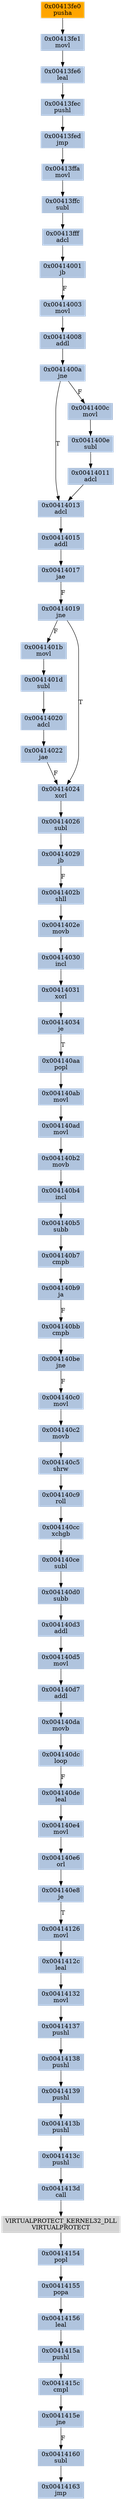 strict digraph G {
	graph [bgcolor=transparent,
		name=G
	];
	node [color=lightsteelblue,
		fillcolor=lightsteelblue,
		shape=rectangle,
		style=filled
	];
	"0x0041415e"	[label="0x0041415e
jne"];
	"0x00414160"	[label="0x00414160
subl"];
	"0x0041415e" -> "0x00414160"	[color="#000000",
		label=F];
	"0x004140e6"	[label="0x004140e6
orl"];
	"0x004140e8"	[label="0x004140e8
je"];
	"0x004140e6" -> "0x004140e8"	[color="#000000"];
	"0x00414138"	[label="0x00414138
pushl"];
	"0x00414139"	[label="0x00414139
pushl"];
	"0x00414138" -> "0x00414139"	[color="#000000"];
	"0x00414155"	[label="0x00414155
popa"];
	"0x00414156"	[label="0x00414156
leal"];
	"0x00414155" -> "0x00414156"	[color="#000000"];
	"0x004140d5"	[label="0x004140d5
movl"];
	"0x004140d7"	[label="0x004140d7
addl"];
	"0x004140d5" -> "0x004140d7"	[color="#000000"];
	"0x004140ab"	[label="0x004140ab
movl"];
	"0x004140ad"	[label="0x004140ad
movl"];
	"0x004140ab" -> "0x004140ad"	[color="#000000"];
	"0x00414017"	[label="0x00414017
jae"];
	"0x00414019"	[label="0x00414019
jne"];
	"0x00414017" -> "0x00414019"	[color="#000000",
		label=F];
	"0x00414132"	[label="0x00414132
movl"];
	"0x00414137"	[label="0x00414137
pushl"];
	"0x00414132" -> "0x00414137"	[color="#000000"];
	"0x004140c0"	[label="0x004140c0
movl"];
	"0x004140c2"	[label="0x004140c2
movb"];
	"0x004140c0" -> "0x004140c2"	[color="#000000"];
	"0x004140b2"	[label="0x004140b2
movb"];
	"0x004140ad" -> "0x004140b2"	[color="#000000"];
	"0x0041412c"	[label="0x0041412c
leal"];
	"0x0041412c" -> "0x00414132"	[color="#000000"];
	"0x0041415a"	[label="0x0041415a
pushl"];
	"0x00414156" -> "0x0041415a"	[color="#000000"];
	"0x004140e4"	[label="0x004140e4
movl"];
	"0x004140e4" -> "0x004140e6"	[color="#000000"];
	"0x004140cc"	[label="0x004140cc
xchgb"];
	"0x004140ce"	[label="0x004140ce
subl"];
	"0x004140cc" -> "0x004140ce"	[color="#000000"];
	"0x004140d0"	[label="0x004140d0
subb"];
	"0x004140d3"	[label="0x004140d3
addl"];
	"0x004140d0" -> "0x004140d3"	[color="#000000"];
	"0x00413fe1"	[label="0x00413fe1
movl"];
	"0x00413fe6"	[label="0x00413fe6
leal"];
	"0x00413fe1" -> "0x00413fe6"	[color="#000000"];
	"0x00414029"	[label="0x00414029
jb"];
	"0x0041402b"	[label="0x0041402b
shll"];
	"0x00414029" -> "0x0041402b"	[color="#000000",
		label=F];
	"0x0041415c"	[label="0x0041415c
cmpl"];
	"0x0041415a" -> "0x0041415c"	[color="#000000"];
	"0x004140ce" -> "0x004140d0"	[color="#000000"];
	"0x00414015"	[label="0x00414015
addl"];
	"0x00414015" -> "0x00414017"	[color="#000000"];
	"0x00414003"	[label="0x00414003
movl"];
	"0x00414008"	[label="0x00414008
addl"];
	"0x00414003" -> "0x00414008"	[color="#000000"];
	"0x004140b9"	[label="0x004140b9
ja"];
	"0x004140bb"	[label="0x004140bb
cmpb"];
	"0x004140b9" -> "0x004140bb"	[color="#000000",
		label=F];
	"0x004140dc"	[label="0x004140dc
loop"];
	"0x004140de"	[label="0x004140de
leal"];
	"0x004140dc" -> "0x004140de"	[color="#000000",
		label=F];
	"0x00414013"	[label="0x00414013
adcl"];
	"0x00414013" -> "0x00414015"	[color="#000000"];
	"0x004140d3" -> "0x004140d5"	[color="#000000"];
	"0x00413fff"	[label="0x00413fff
adcl"];
	"0x00414001"	[label="0x00414001
jb"];
	"0x00413fff" -> "0x00414001"	[color="#000000"];
	"0x004140be"	[label="0x004140be
jne"];
	"0x004140bb" -> "0x004140be"	[color="#000000"];
	"0x00413fec"	[label="0x00413fec
pushl"];
	"0x00413fed"	[label="0x00413fed
jmp"];
	"0x00413fec" -> "0x00413fed"	[color="#000000"];
	"0x0041400c"	[label="0x0041400c
movl"];
	"0x0041400e"	[label="0x0041400e
subl"];
	"0x0041400c" -> "0x0041400e"	[color="#000000"];
	"0x0041415c" -> "0x0041415e"	[color="#000000"];
	"0x00414011"	[label="0x00414011
adcl"];
	"0x0041400e" -> "0x00414011"	[color="#000000"];
	"0x00414126"	[label="0x00414126
movl"];
	"0x00414126" -> "0x0041412c"	[color="#000000"];
	"0x004140da"	[label="0x004140da
movb"];
	"0x004140da" -> "0x004140dc"	[color="#000000"];
	"0x00413fe0"	[color=lightgrey,
		fillcolor=orange,
		label="0x00413fe0
pusha"];
	"0x00413fe0" -> "0x00413fe1"	[color="#000000"];
	"0x0041401b"	[label="0x0041401b
movl"];
	"0x0041401d"	[label="0x0041401d
subl"];
	"0x0041401b" -> "0x0041401d"	[color="#000000"];
	"0x00414031"	[label="0x00414031
xorl"];
	"0x00414034"	[label="0x00414034
je"];
	"0x00414031" -> "0x00414034"	[color="#000000"];
	"0x004140aa"	[label="0x004140aa
popl"];
	"0x004140aa" -> "0x004140ab"	[color="#000000"];
	"0x00414019" -> "0x0041401b"	[color="#000000",
		label=F];
	"0x00414024"	[label="0x00414024
xorl"];
	"0x00414019" -> "0x00414024"	[color="#000000",
		label=T];
	"0x004140d7" -> "0x004140da"	[color="#000000"];
	"0x004140b4"	[label="0x004140b4
incl"];
	"0x004140b5"	[label="0x004140b5
subb"];
	"0x004140b4" -> "0x004140b5"	[color="#000000"];
	"0x0041413b"	[label="0x0041413b
pushl"];
	"0x00414139" -> "0x0041413b"	[color="#000000"];
	"0x0041413c"	[label="0x0041413c
pushl"];
	"0x0041413b" -> "0x0041413c"	[color="#000000"];
	"0x00414137" -> "0x00414138"	[color="#000000"];
	"0x00413ffa"	[label="0x00413ffa
movl"];
	"0x00413fed" -> "0x00413ffa"	[color="#000000"];
	"0x0041402e"	[label="0x0041402e
movb"];
	"0x0041402b" -> "0x0041402e"	[color="#000000"];
	"0x004140c5"	[label="0x004140c5
shrw"];
	"0x004140c9"	[label="0x004140c9
roll"];
	"0x004140c5" -> "0x004140c9"	[color="#000000"];
	"0x004140de" -> "0x004140e4"	[color="#000000"];
	"0x00413fe6" -> "0x00413fec"	[color="#000000"];
	"0x00414020"	[label="0x00414020
adcl"];
	"0x00414022"	[label="0x00414022
jae"];
	"0x00414020" -> "0x00414022"	[color="#000000"];
	"0x0041413d"	[label="0x0041413d
call"];
	"0x0041413c" -> "0x0041413d"	[color="#000000"];
	"0x00414154"	[label="0x00414154
popl"];
	"0x00414154" -> "0x00414155"	[color="#000000"];
	"0x004140c2" -> "0x004140c5"	[color="#000000"];
	VIRTUALPROTECT_KERNEL32_DLL	[color=lightgrey,
		fillcolor=lightgrey,
		label="VIRTUALPROTECT_KERNEL32_DLL
VIRTUALPROTECT"];
	VIRTUALPROTECT_KERNEL32_DLL -> "0x00414154"	[color="#000000"];
	"0x004140e8" -> "0x00414126"	[color="#000000",
		label=T];
	"0x004140b2" -> "0x004140b4"	[color="#000000"];
	"0x00414163"	[label="0x00414163
jmp"];
	"0x00414030"	[label="0x00414030
incl"];
	"0x0041402e" -> "0x00414030"	[color="#000000"];
	"0x0041400a"	[label="0x0041400a
jne"];
	"0x00414008" -> "0x0041400a"	[color="#000000"];
	"0x00414160" -> "0x00414163"	[color="#000000"];
	"0x004140c9" -> "0x004140cc"	[color="#000000"];
	"0x0041400a" -> "0x00414013"	[color="#000000",
		label=T];
	"0x0041400a" -> "0x0041400c"	[color="#000000",
		label=F];
	"0x00414034" -> "0x004140aa"	[color="#000000",
		label=T];
	"0x00414030" -> "0x00414031"	[color="#000000"];
	"0x004140be" -> "0x004140c0"	[color="#000000",
		label=F];
	"0x0041401d" -> "0x00414020"	[color="#000000"];
	"0x00414001" -> "0x00414003"	[color="#000000",
		label=F];
	"0x00414026"	[label="0x00414026
subl"];
	"0x00414026" -> "0x00414029"	[color="#000000"];
	"0x0041413d" -> VIRTUALPROTECT_KERNEL32_DLL	[color="#000000"];
	"0x00413ffc"	[label="0x00413ffc
subl"];
	"0x00413ffc" -> "0x00413fff"	[color="#000000"];
	"0x00414022" -> "0x00414024"	[color="#000000",
		label=F];
	"0x00413ffa" -> "0x00413ffc"	[color="#000000"];
	"0x004140b7"	[label="0x004140b7
cmpb"];
	"0x004140b7" -> "0x004140b9"	[color="#000000"];
	"0x00414011" -> "0x00414013"	[color="#000000"];
	"0x004140b5" -> "0x004140b7"	[color="#000000"];
	"0x00414024" -> "0x00414026"	[color="#000000"];
}
